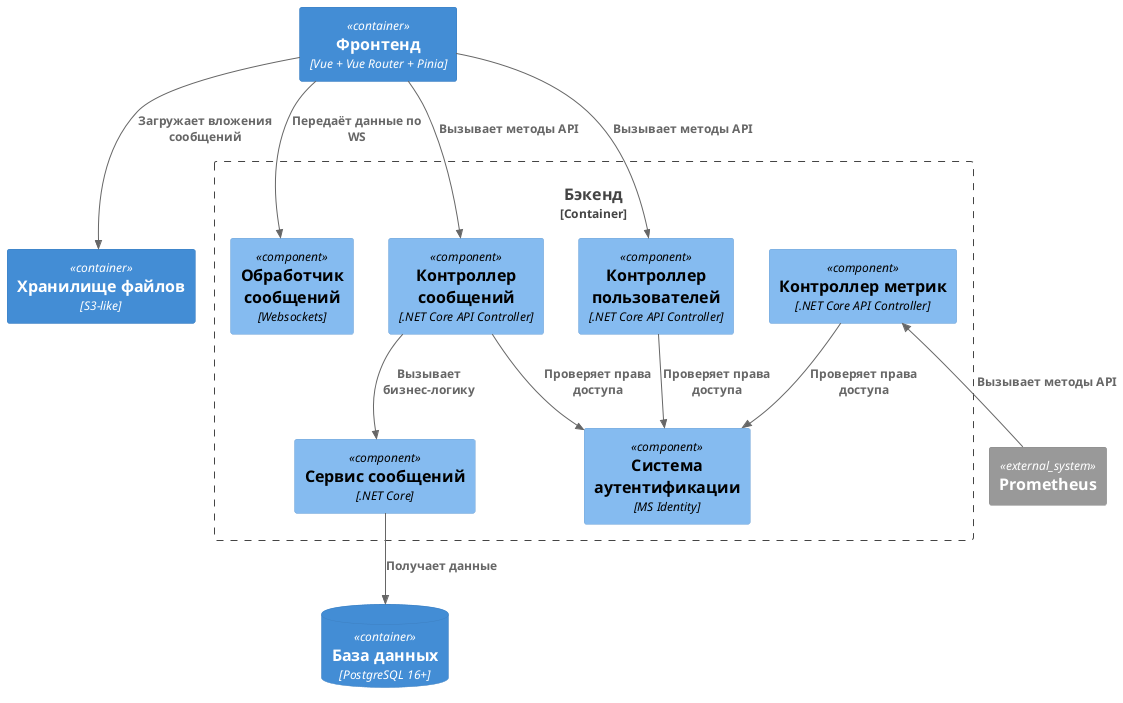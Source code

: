 @startuml Components diagram for backend
!include <C4/C4_Container>
!include <C4/C4_Component>

Container(Frontend, "Фронтенд", "Vue + Vue Router + Pinia")
ContainerDb(Database, "База данных", "PostgreSQL 16+")
Container(Files, "Хранилище файлов", "S3-like")

Container_Boundary(Backend, "Бэкенд"){
    Component(MessagesHandler, "Обработчик сообщений", "Websockets")
    Component(SecuritySystem, "Система аутентификации", "MS Identity")
    Component(MessagesController, "Контроллер сообщений", ".NET Core API Controller")
    Component(MessagesService, "Сервис сообщений", ".NET Core")
    Component(UsersController, "Контроллер пользователей", ".NET Core API Controller")
    Component(MetricsController, "Контроллер метрик", ".NET Core API Controller")
}

System_Ext(Prometheus, "Prometheus")

Rel(Frontend, MessagesHandler, "Передаёт данные по WS")
Rel(Frontend, MessagesController, "Вызывает методы API")
Rel(Frontend, UsersController, "Вызывает методы API")
Rel_U(Prometheus, MetricsController, "Вызывает методы API")
Rel(MessagesController, SecuritySystem, "Проверяет права доступа")
Rel(UsersController, SecuritySystem, "Проверяет права доступа")
Rel(MetricsController, SecuritySystem, "Проверяет права доступа")

Rel(MessagesController, MessagesService, "Вызывает бизнес-логику")
Rel(MessagesService, Database, "Получает данные")

Rel(Frontend, Files, "Загружает вложения сообщений")


@enduml